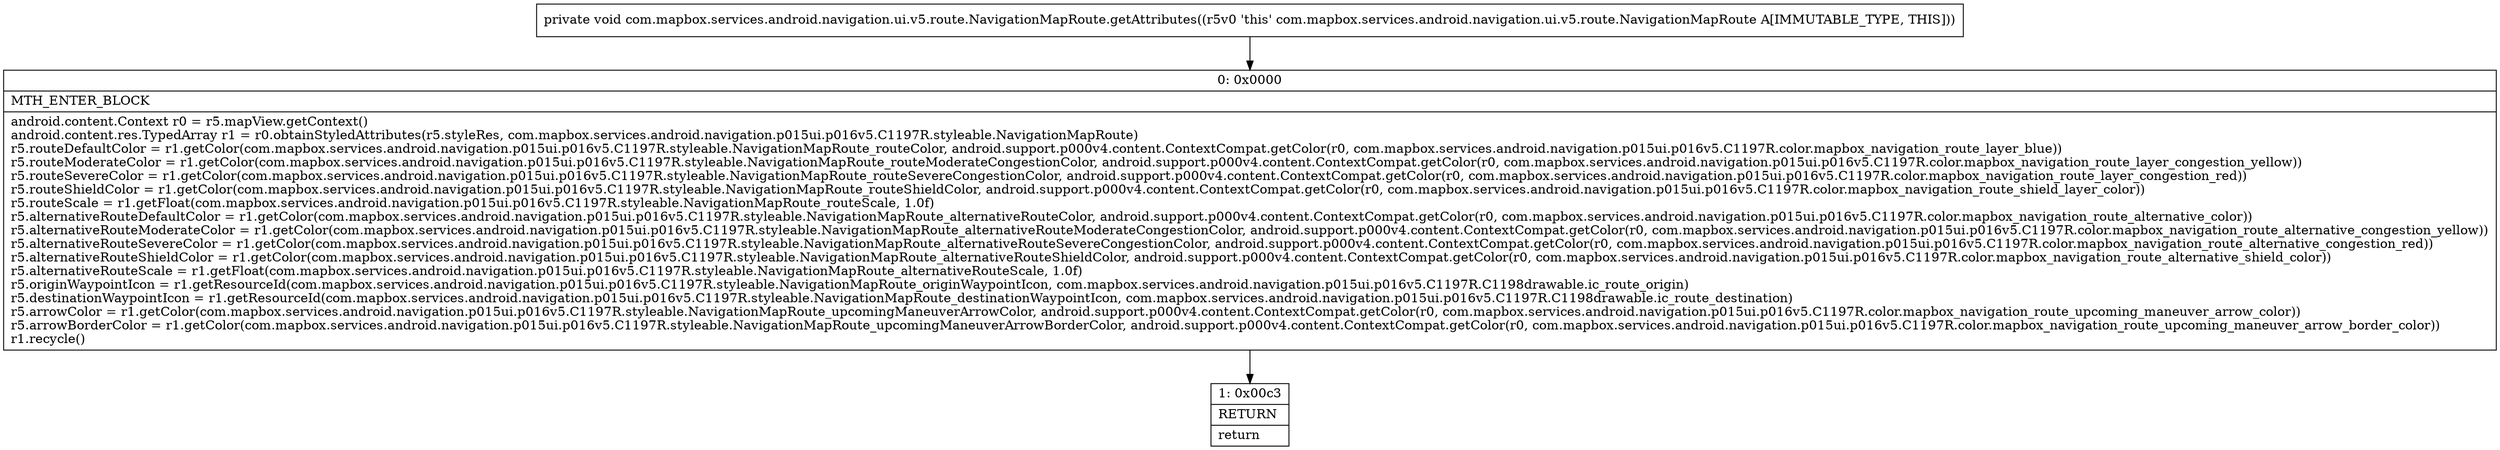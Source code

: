 digraph "CFG forcom.mapbox.services.android.navigation.ui.v5.route.NavigationMapRoute.getAttributes()V" {
Node_0 [shape=record,label="{0\:\ 0x0000|MTH_ENTER_BLOCK\l|android.content.Context r0 = r5.mapView.getContext()\landroid.content.res.TypedArray r1 = r0.obtainStyledAttributes(r5.styleRes, com.mapbox.services.android.navigation.p015ui.p016v5.C1197R.styleable.NavigationMapRoute)\lr5.routeDefaultColor = r1.getColor(com.mapbox.services.android.navigation.p015ui.p016v5.C1197R.styleable.NavigationMapRoute_routeColor, android.support.p000v4.content.ContextCompat.getColor(r0, com.mapbox.services.android.navigation.p015ui.p016v5.C1197R.color.mapbox_navigation_route_layer_blue))\lr5.routeModerateColor = r1.getColor(com.mapbox.services.android.navigation.p015ui.p016v5.C1197R.styleable.NavigationMapRoute_routeModerateCongestionColor, android.support.p000v4.content.ContextCompat.getColor(r0, com.mapbox.services.android.navigation.p015ui.p016v5.C1197R.color.mapbox_navigation_route_layer_congestion_yellow))\lr5.routeSevereColor = r1.getColor(com.mapbox.services.android.navigation.p015ui.p016v5.C1197R.styleable.NavigationMapRoute_routeSevereCongestionColor, android.support.p000v4.content.ContextCompat.getColor(r0, com.mapbox.services.android.navigation.p015ui.p016v5.C1197R.color.mapbox_navigation_route_layer_congestion_red))\lr5.routeShieldColor = r1.getColor(com.mapbox.services.android.navigation.p015ui.p016v5.C1197R.styleable.NavigationMapRoute_routeShieldColor, android.support.p000v4.content.ContextCompat.getColor(r0, com.mapbox.services.android.navigation.p015ui.p016v5.C1197R.color.mapbox_navigation_route_shield_layer_color))\lr5.routeScale = r1.getFloat(com.mapbox.services.android.navigation.p015ui.p016v5.C1197R.styleable.NavigationMapRoute_routeScale, 1.0f)\lr5.alternativeRouteDefaultColor = r1.getColor(com.mapbox.services.android.navigation.p015ui.p016v5.C1197R.styleable.NavigationMapRoute_alternativeRouteColor, android.support.p000v4.content.ContextCompat.getColor(r0, com.mapbox.services.android.navigation.p015ui.p016v5.C1197R.color.mapbox_navigation_route_alternative_color))\lr5.alternativeRouteModerateColor = r1.getColor(com.mapbox.services.android.navigation.p015ui.p016v5.C1197R.styleable.NavigationMapRoute_alternativeRouteModerateCongestionColor, android.support.p000v4.content.ContextCompat.getColor(r0, com.mapbox.services.android.navigation.p015ui.p016v5.C1197R.color.mapbox_navigation_route_alternative_congestion_yellow))\lr5.alternativeRouteSevereColor = r1.getColor(com.mapbox.services.android.navigation.p015ui.p016v5.C1197R.styleable.NavigationMapRoute_alternativeRouteSevereCongestionColor, android.support.p000v4.content.ContextCompat.getColor(r0, com.mapbox.services.android.navigation.p015ui.p016v5.C1197R.color.mapbox_navigation_route_alternative_congestion_red))\lr5.alternativeRouteShieldColor = r1.getColor(com.mapbox.services.android.navigation.p015ui.p016v5.C1197R.styleable.NavigationMapRoute_alternativeRouteShieldColor, android.support.p000v4.content.ContextCompat.getColor(r0, com.mapbox.services.android.navigation.p015ui.p016v5.C1197R.color.mapbox_navigation_route_alternative_shield_color))\lr5.alternativeRouteScale = r1.getFloat(com.mapbox.services.android.navigation.p015ui.p016v5.C1197R.styleable.NavigationMapRoute_alternativeRouteScale, 1.0f)\lr5.originWaypointIcon = r1.getResourceId(com.mapbox.services.android.navigation.p015ui.p016v5.C1197R.styleable.NavigationMapRoute_originWaypointIcon, com.mapbox.services.android.navigation.p015ui.p016v5.C1197R.C1198drawable.ic_route_origin)\lr5.destinationWaypointIcon = r1.getResourceId(com.mapbox.services.android.navigation.p015ui.p016v5.C1197R.styleable.NavigationMapRoute_destinationWaypointIcon, com.mapbox.services.android.navigation.p015ui.p016v5.C1197R.C1198drawable.ic_route_destination)\lr5.arrowColor = r1.getColor(com.mapbox.services.android.navigation.p015ui.p016v5.C1197R.styleable.NavigationMapRoute_upcomingManeuverArrowColor, android.support.p000v4.content.ContextCompat.getColor(r0, com.mapbox.services.android.navigation.p015ui.p016v5.C1197R.color.mapbox_navigation_route_upcoming_maneuver_arrow_color))\lr5.arrowBorderColor = r1.getColor(com.mapbox.services.android.navigation.p015ui.p016v5.C1197R.styleable.NavigationMapRoute_upcomingManeuverArrowBorderColor, android.support.p000v4.content.ContextCompat.getColor(r0, com.mapbox.services.android.navigation.p015ui.p016v5.C1197R.color.mapbox_navigation_route_upcoming_maneuver_arrow_border_color))\lr1.recycle()\l}"];
Node_1 [shape=record,label="{1\:\ 0x00c3|RETURN\l|return\l}"];
MethodNode[shape=record,label="{private void com.mapbox.services.android.navigation.ui.v5.route.NavigationMapRoute.getAttributes((r5v0 'this' com.mapbox.services.android.navigation.ui.v5.route.NavigationMapRoute A[IMMUTABLE_TYPE, THIS])) }"];
MethodNode -> Node_0;
Node_0 -> Node_1;
}

